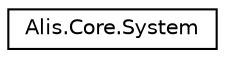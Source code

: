 digraph "Graphical Class Hierarchy"
{
 // LATEX_PDF_SIZE
  edge [fontname="Helvetica",fontsize="10",labelfontname="Helvetica",labelfontsize="10"];
  node [fontname="Helvetica",fontsize="10",shape=record];
  rankdir="LR";
  Node0 [label="Alis.Core.System",height=0.2,width=0.4,color="black", fillcolor="white", style="filled",URL="$class_alis_1_1_core_1_1_system.html",tooltip="Define a system."];
}
